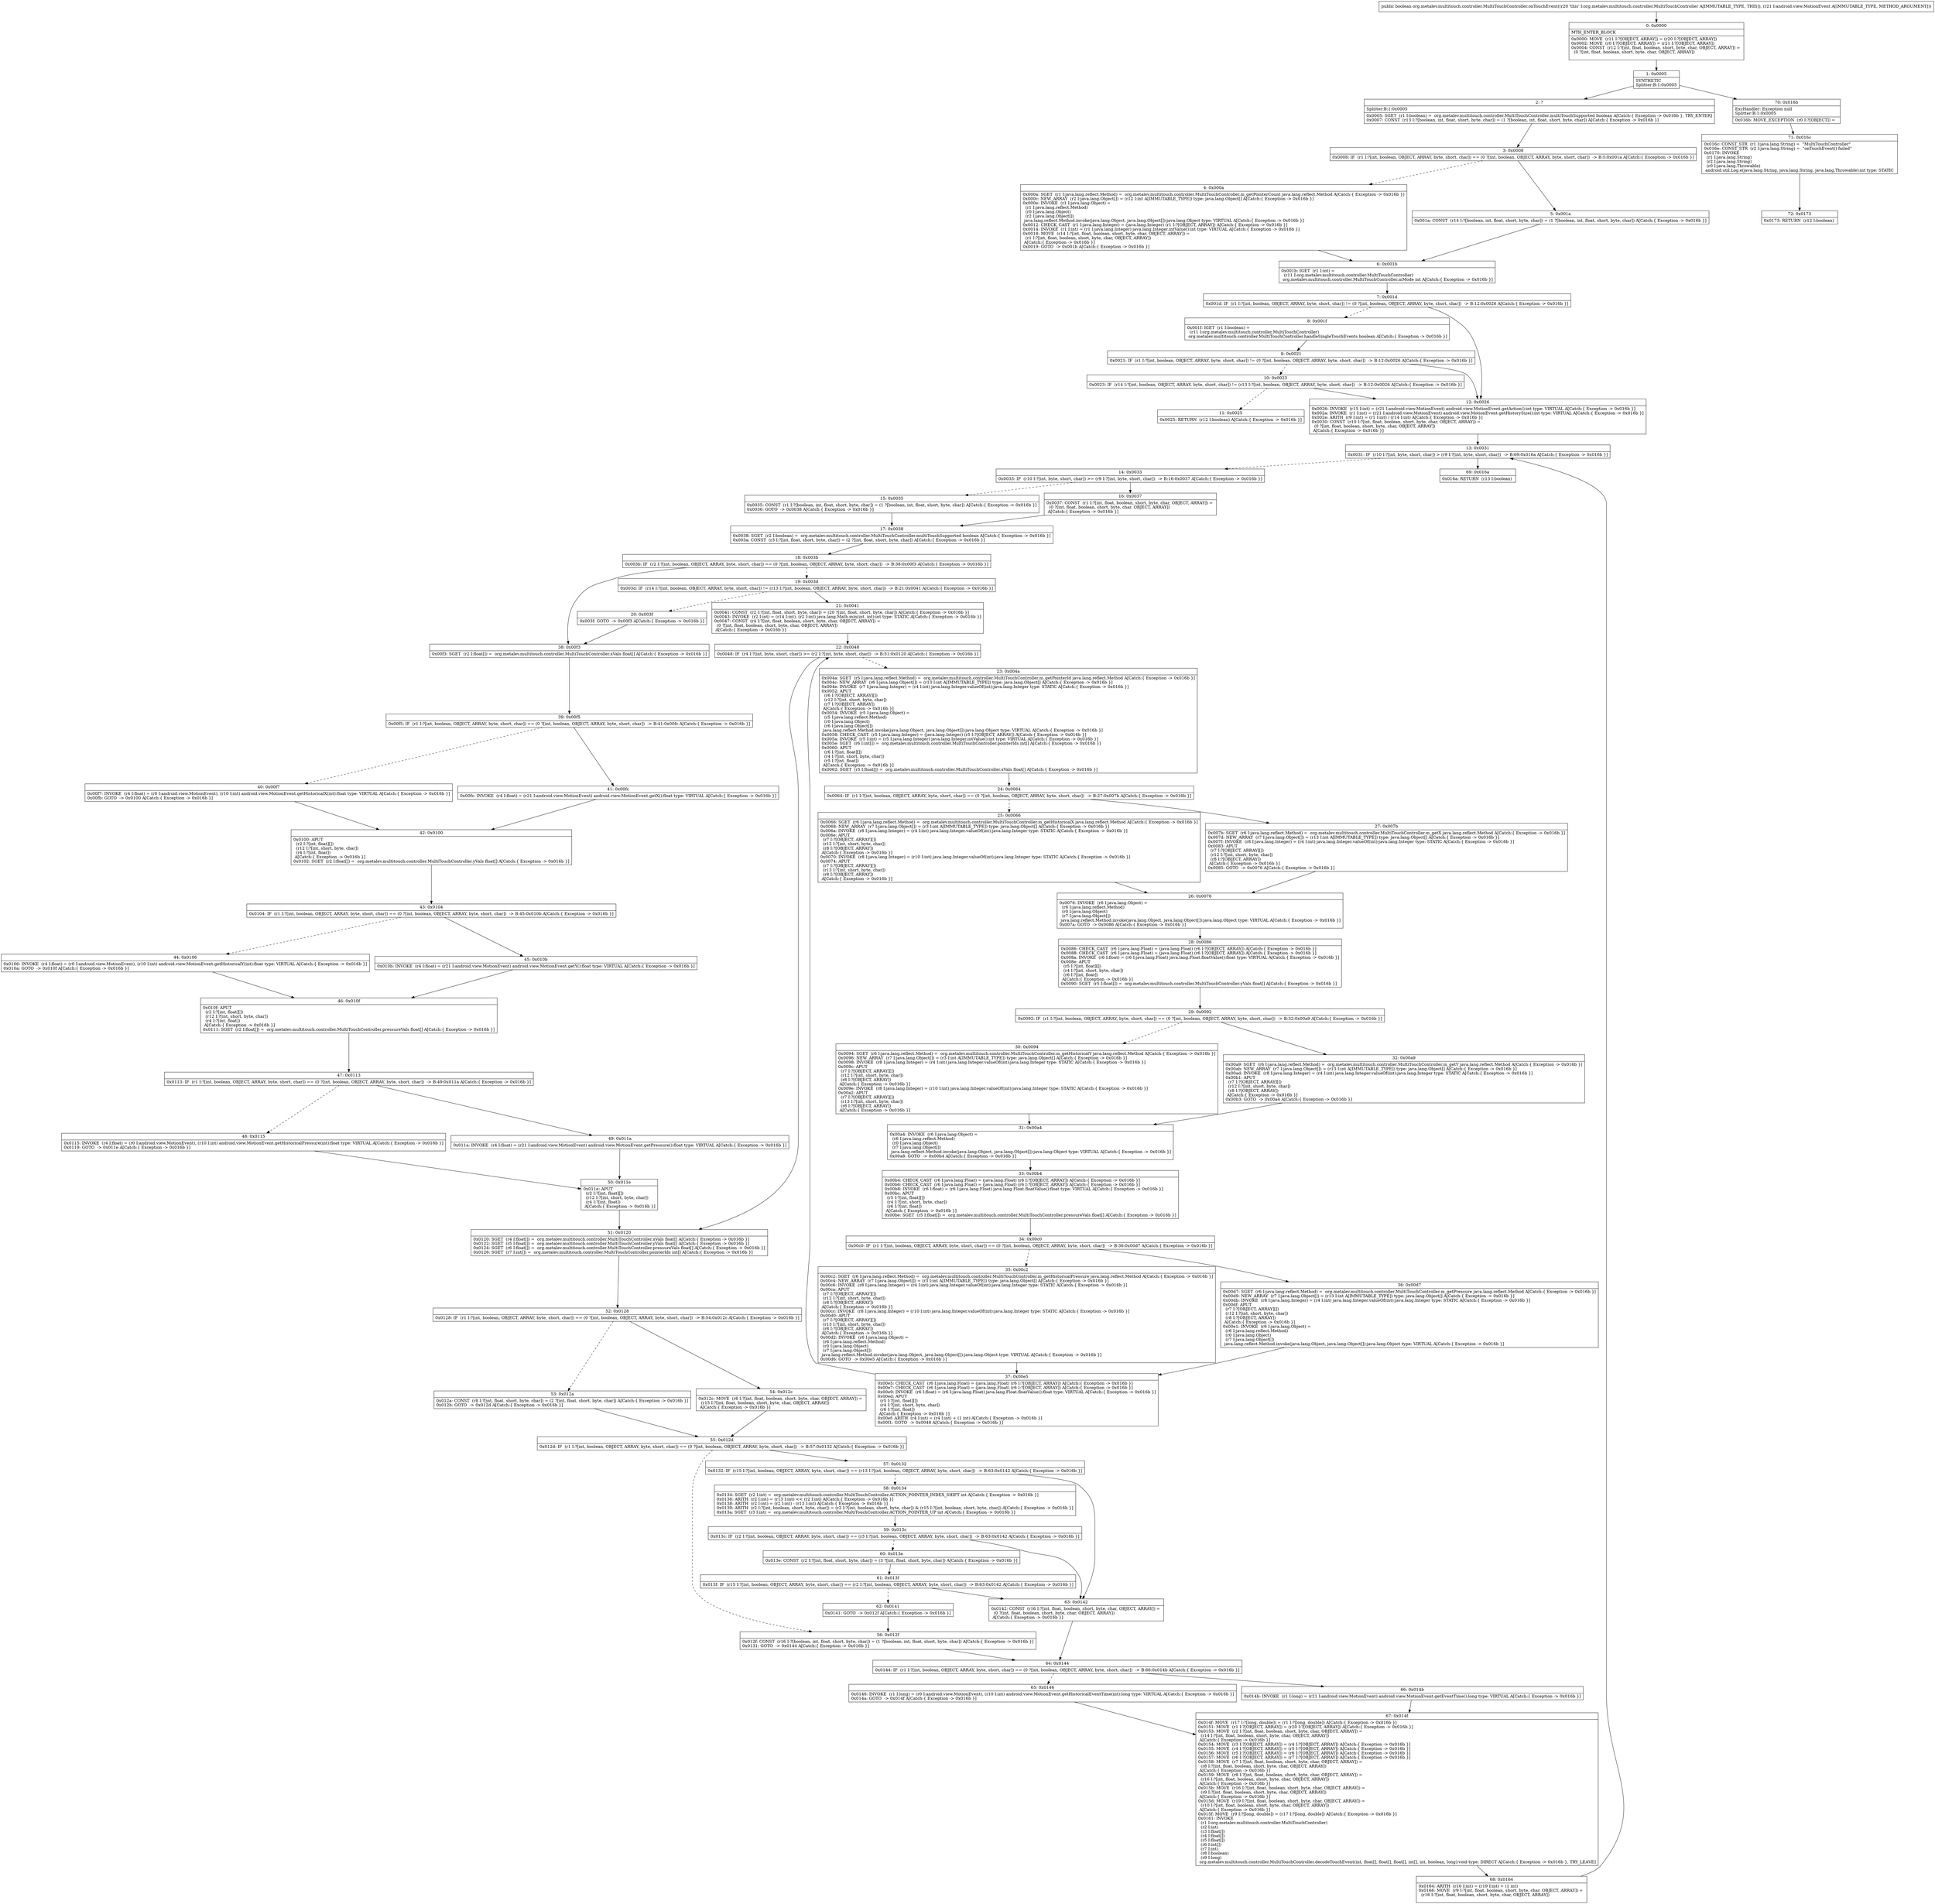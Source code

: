 digraph "CFG fororg.metalev.multitouch.controller.MultiTouchController.onTouchEvent(Landroid\/view\/MotionEvent;)Z" {
Node_0 [shape=record,label="{0\:\ 0x0000|MTH_ENTER_BLOCK\l|0x0000: MOVE  (r11 I:?[OBJECT, ARRAY]) = (r20 I:?[OBJECT, ARRAY]) \l0x0002: MOVE  (r0 I:?[OBJECT, ARRAY]) = (r21 I:?[OBJECT, ARRAY]) \l0x0004: CONST  (r12 I:?[int, float, boolean, short, byte, char, OBJECT, ARRAY]) = \l  (0 ?[int, float, boolean, short, byte, char, OBJECT, ARRAY])\l \l}"];
Node_1 [shape=record,label="{1\:\ 0x0005|SYNTHETIC\lSplitter:B:1:0x0005\l}"];
Node_2 [shape=record,label="{2\:\ ?|Splitter:B:1:0x0005\l|0x0005: SGET  (r1 I:boolean) =  org.metalev.multitouch.controller.MultiTouchController.multiTouchSupported boolean A[Catch:\{ Exception \-\> 0x016b \}, TRY_ENTER]\l0x0007: CONST  (r13 I:?[boolean, int, float, short, byte, char]) = (1 ?[boolean, int, float, short, byte, char]) A[Catch:\{ Exception \-\> 0x016b \}]\l}"];
Node_3 [shape=record,label="{3\:\ 0x0008|0x0008: IF  (r1 I:?[int, boolean, OBJECT, ARRAY, byte, short, char]) == (0 ?[int, boolean, OBJECT, ARRAY, byte, short, char])  \-\> B:5:0x001a A[Catch:\{ Exception \-\> 0x016b \}]\l}"];
Node_4 [shape=record,label="{4\:\ 0x000a|0x000a: SGET  (r1 I:java.lang.reflect.Method) =  org.metalev.multitouch.controller.MultiTouchController.m_getPointerCount java.lang.reflect.Method A[Catch:\{ Exception \-\> 0x016b \}]\l0x000c: NEW_ARRAY  (r2 I:java.lang.Object[]) = (r12 I:int A[IMMUTABLE_TYPE]) type: java.lang.Object[] A[Catch:\{ Exception \-\> 0x016b \}]\l0x000e: INVOKE  (r1 I:java.lang.Object) = \l  (r1 I:java.lang.reflect.Method)\l  (r0 I:java.lang.Object)\l  (r2 I:java.lang.Object[])\l java.lang.reflect.Method.invoke(java.lang.Object, java.lang.Object[]):java.lang.Object type: VIRTUAL A[Catch:\{ Exception \-\> 0x016b \}]\l0x0012: CHECK_CAST  (r1 I:java.lang.Integer) = (java.lang.Integer) (r1 I:?[OBJECT, ARRAY]) A[Catch:\{ Exception \-\> 0x016b \}]\l0x0014: INVOKE  (r1 I:int) = (r1 I:java.lang.Integer) java.lang.Integer.intValue():int type: VIRTUAL A[Catch:\{ Exception \-\> 0x016b \}]\l0x0018: MOVE  (r14 I:?[int, float, boolean, short, byte, char, OBJECT, ARRAY]) = \l  (r1 I:?[int, float, boolean, short, byte, char, OBJECT, ARRAY])\l A[Catch:\{ Exception \-\> 0x016b \}]\l0x0019: GOTO  \-\> 0x001b A[Catch:\{ Exception \-\> 0x016b \}]\l}"];
Node_5 [shape=record,label="{5\:\ 0x001a|0x001a: CONST  (r14 I:?[boolean, int, float, short, byte, char]) = (1 ?[boolean, int, float, short, byte, char]) A[Catch:\{ Exception \-\> 0x016b \}]\l}"];
Node_6 [shape=record,label="{6\:\ 0x001b|0x001b: IGET  (r1 I:int) = \l  (r11 I:org.metalev.multitouch.controller.MultiTouchController)\l org.metalev.multitouch.controller.MultiTouchController.mMode int A[Catch:\{ Exception \-\> 0x016b \}]\l}"];
Node_7 [shape=record,label="{7\:\ 0x001d|0x001d: IF  (r1 I:?[int, boolean, OBJECT, ARRAY, byte, short, char]) != (0 ?[int, boolean, OBJECT, ARRAY, byte, short, char])  \-\> B:12:0x0026 A[Catch:\{ Exception \-\> 0x016b \}]\l}"];
Node_8 [shape=record,label="{8\:\ 0x001f|0x001f: IGET  (r1 I:boolean) = \l  (r11 I:org.metalev.multitouch.controller.MultiTouchController)\l org.metalev.multitouch.controller.MultiTouchController.handleSingleTouchEvents boolean A[Catch:\{ Exception \-\> 0x016b \}]\l}"];
Node_9 [shape=record,label="{9\:\ 0x0021|0x0021: IF  (r1 I:?[int, boolean, OBJECT, ARRAY, byte, short, char]) != (0 ?[int, boolean, OBJECT, ARRAY, byte, short, char])  \-\> B:12:0x0026 A[Catch:\{ Exception \-\> 0x016b \}]\l}"];
Node_10 [shape=record,label="{10\:\ 0x0023|0x0023: IF  (r14 I:?[int, boolean, OBJECT, ARRAY, byte, short, char]) != (r13 I:?[int, boolean, OBJECT, ARRAY, byte, short, char])  \-\> B:12:0x0026 A[Catch:\{ Exception \-\> 0x016b \}]\l}"];
Node_11 [shape=record,label="{11\:\ 0x0025|0x0025: RETURN  (r12 I:boolean) A[Catch:\{ Exception \-\> 0x016b \}]\l}"];
Node_12 [shape=record,label="{12\:\ 0x0026|0x0026: INVOKE  (r15 I:int) = (r21 I:android.view.MotionEvent) android.view.MotionEvent.getAction():int type: VIRTUAL A[Catch:\{ Exception \-\> 0x016b \}]\l0x002a: INVOKE  (r1 I:int) = (r21 I:android.view.MotionEvent) android.view.MotionEvent.getHistorySize():int type: VIRTUAL A[Catch:\{ Exception \-\> 0x016b \}]\l0x002e: ARITH  (r9 I:int) = (r1 I:int) \/ (r14 I:int) A[Catch:\{ Exception \-\> 0x016b \}]\l0x0030: CONST  (r10 I:?[int, float, boolean, short, byte, char, OBJECT, ARRAY]) = \l  (0 ?[int, float, boolean, short, byte, char, OBJECT, ARRAY])\l A[Catch:\{ Exception \-\> 0x016b \}]\l}"];
Node_13 [shape=record,label="{13\:\ 0x0031|0x0031: IF  (r10 I:?[int, byte, short, char]) \> (r9 I:?[int, byte, short, char])  \-\> B:69:0x016a A[Catch:\{ Exception \-\> 0x016b \}]\l}"];
Node_14 [shape=record,label="{14\:\ 0x0033|0x0033: IF  (r10 I:?[int, byte, short, char]) \>= (r9 I:?[int, byte, short, char])  \-\> B:16:0x0037 A[Catch:\{ Exception \-\> 0x016b \}]\l}"];
Node_15 [shape=record,label="{15\:\ 0x0035|0x0035: CONST  (r1 I:?[boolean, int, float, short, byte, char]) = (1 ?[boolean, int, float, short, byte, char]) A[Catch:\{ Exception \-\> 0x016b \}]\l0x0036: GOTO  \-\> 0x0038 A[Catch:\{ Exception \-\> 0x016b \}]\l}"];
Node_16 [shape=record,label="{16\:\ 0x0037|0x0037: CONST  (r1 I:?[int, float, boolean, short, byte, char, OBJECT, ARRAY]) = \l  (0 ?[int, float, boolean, short, byte, char, OBJECT, ARRAY])\l A[Catch:\{ Exception \-\> 0x016b \}]\l}"];
Node_17 [shape=record,label="{17\:\ 0x0038|0x0038: SGET  (r2 I:boolean) =  org.metalev.multitouch.controller.MultiTouchController.multiTouchSupported boolean A[Catch:\{ Exception \-\> 0x016b \}]\l0x003a: CONST  (r3 I:?[int, float, short, byte, char]) = (2 ?[int, float, short, byte, char]) A[Catch:\{ Exception \-\> 0x016b \}]\l}"];
Node_18 [shape=record,label="{18\:\ 0x003b|0x003b: IF  (r2 I:?[int, boolean, OBJECT, ARRAY, byte, short, char]) == (0 ?[int, boolean, OBJECT, ARRAY, byte, short, char])  \-\> B:38:0x00f3 A[Catch:\{ Exception \-\> 0x016b \}]\l}"];
Node_19 [shape=record,label="{19\:\ 0x003d|0x003d: IF  (r14 I:?[int, boolean, OBJECT, ARRAY, byte, short, char]) != (r13 I:?[int, boolean, OBJECT, ARRAY, byte, short, char])  \-\> B:21:0x0041 A[Catch:\{ Exception \-\> 0x016b \}]\l}"];
Node_20 [shape=record,label="{20\:\ 0x003f|0x003f: GOTO  \-\> 0x00f3 A[Catch:\{ Exception \-\> 0x016b \}]\l}"];
Node_21 [shape=record,label="{21\:\ 0x0041|0x0041: CONST  (r2 I:?[int, float, short, byte, char]) = (20 ?[int, float, short, byte, char]) A[Catch:\{ Exception \-\> 0x016b \}]\l0x0043: INVOKE  (r2 I:int) = (r14 I:int), (r2 I:int) java.lang.Math.min(int, int):int type: STATIC A[Catch:\{ Exception \-\> 0x016b \}]\l0x0047: CONST  (r4 I:?[int, float, boolean, short, byte, char, OBJECT, ARRAY]) = \l  (0 ?[int, float, boolean, short, byte, char, OBJECT, ARRAY])\l A[Catch:\{ Exception \-\> 0x016b \}]\l}"];
Node_22 [shape=record,label="{22\:\ 0x0048|0x0048: IF  (r4 I:?[int, byte, short, char]) \>= (r2 I:?[int, byte, short, char])  \-\> B:51:0x0120 A[Catch:\{ Exception \-\> 0x016b \}]\l}"];
Node_23 [shape=record,label="{23\:\ 0x004a|0x004a: SGET  (r5 I:java.lang.reflect.Method) =  org.metalev.multitouch.controller.MultiTouchController.m_getPointerId java.lang.reflect.Method A[Catch:\{ Exception \-\> 0x016b \}]\l0x004c: NEW_ARRAY  (r6 I:java.lang.Object[]) = (r13 I:int A[IMMUTABLE_TYPE]) type: java.lang.Object[] A[Catch:\{ Exception \-\> 0x016b \}]\l0x004e: INVOKE  (r7 I:java.lang.Integer) = (r4 I:int) java.lang.Integer.valueOf(int):java.lang.Integer type: STATIC A[Catch:\{ Exception \-\> 0x016b \}]\l0x0052: APUT  \l  (r6 I:?[OBJECT, ARRAY][])\l  (r12 I:?[int, short, byte, char])\l  (r7 I:?[OBJECT, ARRAY])\l A[Catch:\{ Exception \-\> 0x016b \}]\l0x0054: INVOKE  (r5 I:java.lang.Object) = \l  (r5 I:java.lang.reflect.Method)\l  (r0 I:java.lang.Object)\l  (r6 I:java.lang.Object[])\l java.lang.reflect.Method.invoke(java.lang.Object, java.lang.Object[]):java.lang.Object type: VIRTUAL A[Catch:\{ Exception \-\> 0x016b \}]\l0x0058: CHECK_CAST  (r5 I:java.lang.Integer) = (java.lang.Integer) (r5 I:?[OBJECT, ARRAY]) A[Catch:\{ Exception \-\> 0x016b \}]\l0x005a: INVOKE  (r5 I:int) = (r5 I:java.lang.Integer) java.lang.Integer.intValue():int type: VIRTUAL A[Catch:\{ Exception \-\> 0x016b \}]\l0x005e: SGET  (r6 I:int[]) =  org.metalev.multitouch.controller.MultiTouchController.pointerIds int[] A[Catch:\{ Exception \-\> 0x016b \}]\l0x0060: APUT  \l  (r6 I:?[int, float][])\l  (r4 I:?[int, short, byte, char])\l  (r5 I:?[int, float])\l A[Catch:\{ Exception \-\> 0x016b \}]\l0x0062: SGET  (r5 I:float[]) =  org.metalev.multitouch.controller.MultiTouchController.xVals float[] A[Catch:\{ Exception \-\> 0x016b \}]\l}"];
Node_24 [shape=record,label="{24\:\ 0x0064|0x0064: IF  (r1 I:?[int, boolean, OBJECT, ARRAY, byte, short, char]) == (0 ?[int, boolean, OBJECT, ARRAY, byte, short, char])  \-\> B:27:0x007b A[Catch:\{ Exception \-\> 0x016b \}]\l}"];
Node_25 [shape=record,label="{25\:\ 0x0066|0x0066: SGET  (r6 I:java.lang.reflect.Method) =  org.metalev.multitouch.controller.MultiTouchController.m_getHistoricalX java.lang.reflect.Method A[Catch:\{ Exception \-\> 0x016b \}]\l0x0068: NEW_ARRAY  (r7 I:java.lang.Object[]) = (r3 I:int A[IMMUTABLE_TYPE]) type: java.lang.Object[] A[Catch:\{ Exception \-\> 0x016b \}]\l0x006a: INVOKE  (r8 I:java.lang.Integer) = (r4 I:int) java.lang.Integer.valueOf(int):java.lang.Integer type: STATIC A[Catch:\{ Exception \-\> 0x016b \}]\l0x006e: APUT  \l  (r7 I:?[OBJECT, ARRAY][])\l  (r12 I:?[int, short, byte, char])\l  (r8 I:?[OBJECT, ARRAY])\l A[Catch:\{ Exception \-\> 0x016b \}]\l0x0070: INVOKE  (r8 I:java.lang.Integer) = (r10 I:int) java.lang.Integer.valueOf(int):java.lang.Integer type: STATIC A[Catch:\{ Exception \-\> 0x016b \}]\l0x0074: APUT  \l  (r7 I:?[OBJECT, ARRAY][])\l  (r13 I:?[int, short, byte, char])\l  (r8 I:?[OBJECT, ARRAY])\l A[Catch:\{ Exception \-\> 0x016b \}]\l}"];
Node_26 [shape=record,label="{26\:\ 0x0076|0x0076: INVOKE  (r6 I:java.lang.Object) = \l  (r6 I:java.lang.reflect.Method)\l  (r0 I:java.lang.Object)\l  (r7 I:java.lang.Object[])\l java.lang.reflect.Method.invoke(java.lang.Object, java.lang.Object[]):java.lang.Object type: VIRTUAL A[Catch:\{ Exception \-\> 0x016b \}]\l0x007a: GOTO  \-\> 0x0086 A[Catch:\{ Exception \-\> 0x016b \}]\l}"];
Node_27 [shape=record,label="{27\:\ 0x007b|0x007b: SGET  (r6 I:java.lang.reflect.Method) =  org.metalev.multitouch.controller.MultiTouchController.m_getX java.lang.reflect.Method A[Catch:\{ Exception \-\> 0x016b \}]\l0x007d: NEW_ARRAY  (r7 I:java.lang.Object[]) = (r13 I:int A[IMMUTABLE_TYPE]) type: java.lang.Object[] A[Catch:\{ Exception \-\> 0x016b \}]\l0x007f: INVOKE  (r8 I:java.lang.Integer) = (r4 I:int) java.lang.Integer.valueOf(int):java.lang.Integer type: STATIC A[Catch:\{ Exception \-\> 0x016b \}]\l0x0083: APUT  \l  (r7 I:?[OBJECT, ARRAY][])\l  (r12 I:?[int, short, byte, char])\l  (r8 I:?[OBJECT, ARRAY])\l A[Catch:\{ Exception \-\> 0x016b \}]\l0x0085: GOTO  \-\> 0x0076 A[Catch:\{ Exception \-\> 0x016b \}]\l}"];
Node_28 [shape=record,label="{28\:\ 0x0086|0x0086: CHECK_CAST  (r6 I:java.lang.Float) = (java.lang.Float) (r6 I:?[OBJECT, ARRAY]) A[Catch:\{ Exception \-\> 0x016b \}]\l0x0088: CHECK_CAST  (r6 I:java.lang.Float) = (java.lang.Float) (r6 I:?[OBJECT, ARRAY]) A[Catch:\{ Exception \-\> 0x016b \}]\l0x008a: INVOKE  (r6 I:float) = (r6 I:java.lang.Float) java.lang.Float.floatValue():float type: VIRTUAL A[Catch:\{ Exception \-\> 0x016b \}]\l0x008e: APUT  \l  (r5 I:?[int, float][])\l  (r4 I:?[int, short, byte, char])\l  (r6 I:?[int, float])\l A[Catch:\{ Exception \-\> 0x016b \}]\l0x0090: SGET  (r5 I:float[]) =  org.metalev.multitouch.controller.MultiTouchController.yVals float[] A[Catch:\{ Exception \-\> 0x016b \}]\l}"];
Node_29 [shape=record,label="{29\:\ 0x0092|0x0092: IF  (r1 I:?[int, boolean, OBJECT, ARRAY, byte, short, char]) == (0 ?[int, boolean, OBJECT, ARRAY, byte, short, char])  \-\> B:32:0x00a9 A[Catch:\{ Exception \-\> 0x016b \}]\l}"];
Node_30 [shape=record,label="{30\:\ 0x0094|0x0094: SGET  (r6 I:java.lang.reflect.Method) =  org.metalev.multitouch.controller.MultiTouchController.m_getHistoricalY java.lang.reflect.Method A[Catch:\{ Exception \-\> 0x016b \}]\l0x0096: NEW_ARRAY  (r7 I:java.lang.Object[]) = (r3 I:int A[IMMUTABLE_TYPE]) type: java.lang.Object[] A[Catch:\{ Exception \-\> 0x016b \}]\l0x0098: INVOKE  (r8 I:java.lang.Integer) = (r4 I:int) java.lang.Integer.valueOf(int):java.lang.Integer type: STATIC A[Catch:\{ Exception \-\> 0x016b \}]\l0x009c: APUT  \l  (r7 I:?[OBJECT, ARRAY][])\l  (r12 I:?[int, short, byte, char])\l  (r8 I:?[OBJECT, ARRAY])\l A[Catch:\{ Exception \-\> 0x016b \}]\l0x009e: INVOKE  (r8 I:java.lang.Integer) = (r10 I:int) java.lang.Integer.valueOf(int):java.lang.Integer type: STATIC A[Catch:\{ Exception \-\> 0x016b \}]\l0x00a2: APUT  \l  (r7 I:?[OBJECT, ARRAY][])\l  (r13 I:?[int, short, byte, char])\l  (r8 I:?[OBJECT, ARRAY])\l A[Catch:\{ Exception \-\> 0x016b \}]\l}"];
Node_31 [shape=record,label="{31\:\ 0x00a4|0x00a4: INVOKE  (r6 I:java.lang.Object) = \l  (r6 I:java.lang.reflect.Method)\l  (r0 I:java.lang.Object)\l  (r7 I:java.lang.Object[])\l java.lang.reflect.Method.invoke(java.lang.Object, java.lang.Object[]):java.lang.Object type: VIRTUAL A[Catch:\{ Exception \-\> 0x016b \}]\l0x00a8: GOTO  \-\> 0x00b4 A[Catch:\{ Exception \-\> 0x016b \}]\l}"];
Node_32 [shape=record,label="{32\:\ 0x00a9|0x00a9: SGET  (r6 I:java.lang.reflect.Method) =  org.metalev.multitouch.controller.MultiTouchController.m_getY java.lang.reflect.Method A[Catch:\{ Exception \-\> 0x016b \}]\l0x00ab: NEW_ARRAY  (r7 I:java.lang.Object[]) = (r13 I:int A[IMMUTABLE_TYPE]) type: java.lang.Object[] A[Catch:\{ Exception \-\> 0x016b \}]\l0x00ad: INVOKE  (r8 I:java.lang.Integer) = (r4 I:int) java.lang.Integer.valueOf(int):java.lang.Integer type: STATIC A[Catch:\{ Exception \-\> 0x016b \}]\l0x00b1: APUT  \l  (r7 I:?[OBJECT, ARRAY][])\l  (r12 I:?[int, short, byte, char])\l  (r8 I:?[OBJECT, ARRAY])\l A[Catch:\{ Exception \-\> 0x016b \}]\l0x00b3: GOTO  \-\> 0x00a4 A[Catch:\{ Exception \-\> 0x016b \}]\l}"];
Node_33 [shape=record,label="{33\:\ 0x00b4|0x00b4: CHECK_CAST  (r6 I:java.lang.Float) = (java.lang.Float) (r6 I:?[OBJECT, ARRAY]) A[Catch:\{ Exception \-\> 0x016b \}]\l0x00b6: CHECK_CAST  (r6 I:java.lang.Float) = (java.lang.Float) (r6 I:?[OBJECT, ARRAY]) A[Catch:\{ Exception \-\> 0x016b \}]\l0x00b8: INVOKE  (r6 I:float) = (r6 I:java.lang.Float) java.lang.Float.floatValue():float type: VIRTUAL A[Catch:\{ Exception \-\> 0x016b \}]\l0x00bc: APUT  \l  (r5 I:?[int, float][])\l  (r4 I:?[int, short, byte, char])\l  (r6 I:?[int, float])\l A[Catch:\{ Exception \-\> 0x016b \}]\l0x00be: SGET  (r5 I:float[]) =  org.metalev.multitouch.controller.MultiTouchController.pressureVals float[] A[Catch:\{ Exception \-\> 0x016b \}]\l}"];
Node_34 [shape=record,label="{34\:\ 0x00c0|0x00c0: IF  (r1 I:?[int, boolean, OBJECT, ARRAY, byte, short, char]) == (0 ?[int, boolean, OBJECT, ARRAY, byte, short, char])  \-\> B:36:0x00d7 A[Catch:\{ Exception \-\> 0x016b \}]\l}"];
Node_35 [shape=record,label="{35\:\ 0x00c2|0x00c2: SGET  (r6 I:java.lang.reflect.Method) =  org.metalev.multitouch.controller.MultiTouchController.m_getHistoricalPressure java.lang.reflect.Method A[Catch:\{ Exception \-\> 0x016b \}]\l0x00c4: NEW_ARRAY  (r7 I:java.lang.Object[]) = (r3 I:int A[IMMUTABLE_TYPE]) type: java.lang.Object[] A[Catch:\{ Exception \-\> 0x016b \}]\l0x00c6: INVOKE  (r8 I:java.lang.Integer) = (r4 I:int) java.lang.Integer.valueOf(int):java.lang.Integer type: STATIC A[Catch:\{ Exception \-\> 0x016b \}]\l0x00ca: APUT  \l  (r7 I:?[OBJECT, ARRAY][])\l  (r12 I:?[int, short, byte, char])\l  (r8 I:?[OBJECT, ARRAY])\l A[Catch:\{ Exception \-\> 0x016b \}]\l0x00cc: INVOKE  (r8 I:java.lang.Integer) = (r10 I:int) java.lang.Integer.valueOf(int):java.lang.Integer type: STATIC A[Catch:\{ Exception \-\> 0x016b \}]\l0x00d0: APUT  \l  (r7 I:?[OBJECT, ARRAY][])\l  (r13 I:?[int, short, byte, char])\l  (r8 I:?[OBJECT, ARRAY])\l A[Catch:\{ Exception \-\> 0x016b \}]\l0x00d2: INVOKE  (r6 I:java.lang.Object) = \l  (r6 I:java.lang.reflect.Method)\l  (r0 I:java.lang.Object)\l  (r7 I:java.lang.Object[])\l java.lang.reflect.Method.invoke(java.lang.Object, java.lang.Object[]):java.lang.Object type: VIRTUAL A[Catch:\{ Exception \-\> 0x016b \}]\l0x00d6: GOTO  \-\> 0x00e5 A[Catch:\{ Exception \-\> 0x016b \}]\l}"];
Node_36 [shape=record,label="{36\:\ 0x00d7|0x00d7: SGET  (r6 I:java.lang.reflect.Method) =  org.metalev.multitouch.controller.MultiTouchController.m_getPressure java.lang.reflect.Method A[Catch:\{ Exception \-\> 0x016b \}]\l0x00d9: NEW_ARRAY  (r7 I:java.lang.Object[]) = (r13 I:int A[IMMUTABLE_TYPE]) type: java.lang.Object[] A[Catch:\{ Exception \-\> 0x016b \}]\l0x00db: INVOKE  (r8 I:java.lang.Integer) = (r4 I:int) java.lang.Integer.valueOf(int):java.lang.Integer type: STATIC A[Catch:\{ Exception \-\> 0x016b \}]\l0x00df: APUT  \l  (r7 I:?[OBJECT, ARRAY][])\l  (r12 I:?[int, short, byte, char])\l  (r8 I:?[OBJECT, ARRAY])\l A[Catch:\{ Exception \-\> 0x016b \}]\l0x00e1: INVOKE  (r6 I:java.lang.Object) = \l  (r6 I:java.lang.reflect.Method)\l  (r0 I:java.lang.Object)\l  (r7 I:java.lang.Object[])\l java.lang.reflect.Method.invoke(java.lang.Object, java.lang.Object[]):java.lang.Object type: VIRTUAL A[Catch:\{ Exception \-\> 0x016b \}]\l}"];
Node_37 [shape=record,label="{37\:\ 0x00e5|0x00e5: CHECK_CAST  (r6 I:java.lang.Float) = (java.lang.Float) (r6 I:?[OBJECT, ARRAY]) A[Catch:\{ Exception \-\> 0x016b \}]\l0x00e7: CHECK_CAST  (r6 I:java.lang.Float) = (java.lang.Float) (r6 I:?[OBJECT, ARRAY]) A[Catch:\{ Exception \-\> 0x016b \}]\l0x00e9: INVOKE  (r6 I:float) = (r6 I:java.lang.Float) java.lang.Float.floatValue():float type: VIRTUAL A[Catch:\{ Exception \-\> 0x016b \}]\l0x00ed: APUT  \l  (r5 I:?[int, float][])\l  (r4 I:?[int, short, byte, char])\l  (r6 I:?[int, float])\l A[Catch:\{ Exception \-\> 0x016b \}]\l0x00ef: ARITH  (r4 I:int) = (r4 I:int) + (1 int) A[Catch:\{ Exception \-\> 0x016b \}]\l0x00f1: GOTO  \-\> 0x0048 A[Catch:\{ Exception \-\> 0x016b \}]\l}"];
Node_38 [shape=record,label="{38\:\ 0x00f3|0x00f3: SGET  (r2 I:float[]) =  org.metalev.multitouch.controller.MultiTouchController.xVals float[] A[Catch:\{ Exception \-\> 0x016b \}]\l}"];
Node_39 [shape=record,label="{39\:\ 0x00f5|0x00f5: IF  (r1 I:?[int, boolean, OBJECT, ARRAY, byte, short, char]) == (0 ?[int, boolean, OBJECT, ARRAY, byte, short, char])  \-\> B:41:0x00fc A[Catch:\{ Exception \-\> 0x016b \}]\l}"];
Node_40 [shape=record,label="{40\:\ 0x00f7|0x00f7: INVOKE  (r4 I:float) = (r0 I:android.view.MotionEvent), (r10 I:int) android.view.MotionEvent.getHistoricalX(int):float type: VIRTUAL A[Catch:\{ Exception \-\> 0x016b \}]\l0x00fb: GOTO  \-\> 0x0100 A[Catch:\{ Exception \-\> 0x016b \}]\l}"];
Node_41 [shape=record,label="{41\:\ 0x00fc|0x00fc: INVOKE  (r4 I:float) = (r21 I:android.view.MotionEvent) android.view.MotionEvent.getX():float type: VIRTUAL A[Catch:\{ Exception \-\> 0x016b \}]\l}"];
Node_42 [shape=record,label="{42\:\ 0x0100|0x0100: APUT  \l  (r2 I:?[int, float][])\l  (r12 I:?[int, short, byte, char])\l  (r4 I:?[int, float])\l A[Catch:\{ Exception \-\> 0x016b \}]\l0x0102: SGET  (r2 I:float[]) =  org.metalev.multitouch.controller.MultiTouchController.yVals float[] A[Catch:\{ Exception \-\> 0x016b \}]\l}"];
Node_43 [shape=record,label="{43\:\ 0x0104|0x0104: IF  (r1 I:?[int, boolean, OBJECT, ARRAY, byte, short, char]) == (0 ?[int, boolean, OBJECT, ARRAY, byte, short, char])  \-\> B:45:0x010b A[Catch:\{ Exception \-\> 0x016b \}]\l}"];
Node_44 [shape=record,label="{44\:\ 0x0106|0x0106: INVOKE  (r4 I:float) = (r0 I:android.view.MotionEvent), (r10 I:int) android.view.MotionEvent.getHistoricalY(int):float type: VIRTUAL A[Catch:\{ Exception \-\> 0x016b \}]\l0x010a: GOTO  \-\> 0x010f A[Catch:\{ Exception \-\> 0x016b \}]\l}"];
Node_45 [shape=record,label="{45\:\ 0x010b|0x010b: INVOKE  (r4 I:float) = (r21 I:android.view.MotionEvent) android.view.MotionEvent.getY():float type: VIRTUAL A[Catch:\{ Exception \-\> 0x016b \}]\l}"];
Node_46 [shape=record,label="{46\:\ 0x010f|0x010f: APUT  \l  (r2 I:?[int, float][])\l  (r12 I:?[int, short, byte, char])\l  (r4 I:?[int, float])\l A[Catch:\{ Exception \-\> 0x016b \}]\l0x0111: SGET  (r2 I:float[]) =  org.metalev.multitouch.controller.MultiTouchController.pressureVals float[] A[Catch:\{ Exception \-\> 0x016b \}]\l}"];
Node_47 [shape=record,label="{47\:\ 0x0113|0x0113: IF  (r1 I:?[int, boolean, OBJECT, ARRAY, byte, short, char]) == (0 ?[int, boolean, OBJECT, ARRAY, byte, short, char])  \-\> B:49:0x011a A[Catch:\{ Exception \-\> 0x016b \}]\l}"];
Node_48 [shape=record,label="{48\:\ 0x0115|0x0115: INVOKE  (r4 I:float) = (r0 I:android.view.MotionEvent), (r10 I:int) android.view.MotionEvent.getHistoricalPressure(int):float type: VIRTUAL A[Catch:\{ Exception \-\> 0x016b \}]\l0x0119: GOTO  \-\> 0x011e A[Catch:\{ Exception \-\> 0x016b \}]\l}"];
Node_49 [shape=record,label="{49\:\ 0x011a|0x011a: INVOKE  (r4 I:float) = (r21 I:android.view.MotionEvent) android.view.MotionEvent.getPressure():float type: VIRTUAL A[Catch:\{ Exception \-\> 0x016b \}]\l}"];
Node_50 [shape=record,label="{50\:\ 0x011e|0x011e: APUT  \l  (r2 I:?[int, float][])\l  (r12 I:?[int, short, byte, char])\l  (r4 I:?[int, float])\l A[Catch:\{ Exception \-\> 0x016b \}]\l}"];
Node_51 [shape=record,label="{51\:\ 0x0120|0x0120: SGET  (r4 I:float[]) =  org.metalev.multitouch.controller.MultiTouchController.xVals float[] A[Catch:\{ Exception \-\> 0x016b \}]\l0x0122: SGET  (r5 I:float[]) =  org.metalev.multitouch.controller.MultiTouchController.yVals float[] A[Catch:\{ Exception \-\> 0x016b \}]\l0x0124: SGET  (r6 I:float[]) =  org.metalev.multitouch.controller.MultiTouchController.pressureVals float[] A[Catch:\{ Exception \-\> 0x016b \}]\l0x0126: SGET  (r7 I:int[]) =  org.metalev.multitouch.controller.MultiTouchController.pointerIds int[] A[Catch:\{ Exception \-\> 0x016b \}]\l}"];
Node_52 [shape=record,label="{52\:\ 0x0128|0x0128: IF  (r1 I:?[int, boolean, OBJECT, ARRAY, byte, short, char]) == (0 ?[int, boolean, OBJECT, ARRAY, byte, short, char])  \-\> B:54:0x012c A[Catch:\{ Exception \-\> 0x016b \}]\l}"];
Node_53 [shape=record,label="{53\:\ 0x012a|0x012a: CONST  (r8 I:?[int, float, short, byte, char]) = (2 ?[int, float, short, byte, char]) A[Catch:\{ Exception \-\> 0x016b \}]\l0x012b: GOTO  \-\> 0x012d A[Catch:\{ Exception \-\> 0x016b \}]\l}"];
Node_54 [shape=record,label="{54\:\ 0x012c|0x012c: MOVE  (r8 I:?[int, float, boolean, short, byte, char, OBJECT, ARRAY]) = \l  (r15 I:?[int, float, boolean, short, byte, char, OBJECT, ARRAY])\l A[Catch:\{ Exception \-\> 0x016b \}]\l}"];
Node_55 [shape=record,label="{55\:\ 0x012d|0x012d: IF  (r1 I:?[int, boolean, OBJECT, ARRAY, byte, short, char]) == (0 ?[int, boolean, OBJECT, ARRAY, byte, short, char])  \-\> B:57:0x0132 A[Catch:\{ Exception \-\> 0x016b \}]\l}"];
Node_56 [shape=record,label="{56\:\ 0x012f|0x012f: CONST  (r16 I:?[boolean, int, float, short, byte, char]) = (1 ?[boolean, int, float, short, byte, char]) A[Catch:\{ Exception \-\> 0x016b \}]\l0x0131: GOTO  \-\> 0x0144 A[Catch:\{ Exception \-\> 0x016b \}]\l}"];
Node_57 [shape=record,label="{57\:\ 0x0132|0x0132: IF  (r15 I:?[int, boolean, OBJECT, ARRAY, byte, short, char]) == (r13 I:?[int, boolean, OBJECT, ARRAY, byte, short, char])  \-\> B:63:0x0142 A[Catch:\{ Exception \-\> 0x016b \}]\l}"];
Node_58 [shape=record,label="{58\:\ 0x0134|0x0134: SGET  (r2 I:int) =  org.metalev.multitouch.controller.MultiTouchController.ACTION_POINTER_INDEX_SHIFT int A[Catch:\{ Exception \-\> 0x016b \}]\l0x0136: ARITH  (r2 I:int) = (r13 I:int) \<\< (r2 I:int) A[Catch:\{ Exception \-\> 0x016b \}]\l0x0138: ARITH  (r2 I:int) = (r2 I:int) \- (r13 I:int) A[Catch:\{ Exception \-\> 0x016b \}]\l0x0139: ARITH  (r2 I:?[int, boolean, short, byte, char]) = (r2 I:?[int, boolean, short, byte, char]) & (r15 I:?[int, boolean, short, byte, char]) A[Catch:\{ Exception \-\> 0x016b \}]\l0x013a: SGET  (r3 I:int) =  org.metalev.multitouch.controller.MultiTouchController.ACTION_POINTER_UP int A[Catch:\{ Exception \-\> 0x016b \}]\l}"];
Node_59 [shape=record,label="{59\:\ 0x013c|0x013c: IF  (r2 I:?[int, boolean, OBJECT, ARRAY, byte, short, char]) == (r3 I:?[int, boolean, OBJECT, ARRAY, byte, short, char])  \-\> B:63:0x0142 A[Catch:\{ Exception \-\> 0x016b \}]\l}"];
Node_60 [shape=record,label="{60\:\ 0x013e|0x013e: CONST  (r2 I:?[int, float, short, byte, char]) = (3 ?[int, float, short, byte, char]) A[Catch:\{ Exception \-\> 0x016b \}]\l}"];
Node_61 [shape=record,label="{61\:\ 0x013f|0x013f: IF  (r15 I:?[int, boolean, OBJECT, ARRAY, byte, short, char]) == (r2 I:?[int, boolean, OBJECT, ARRAY, byte, short, char])  \-\> B:63:0x0142 A[Catch:\{ Exception \-\> 0x016b \}]\l}"];
Node_62 [shape=record,label="{62\:\ 0x0141|0x0141: GOTO  \-\> 0x012f A[Catch:\{ Exception \-\> 0x016b \}]\l}"];
Node_63 [shape=record,label="{63\:\ 0x0142|0x0142: CONST  (r16 I:?[int, float, boolean, short, byte, char, OBJECT, ARRAY]) = \l  (0 ?[int, float, boolean, short, byte, char, OBJECT, ARRAY])\l A[Catch:\{ Exception \-\> 0x016b \}]\l}"];
Node_64 [shape=record,label="{64\:\ 0x0144|0x0144: IF  (r1 I:?[int, boolean, OBJECT, ARRAY, byte, short, char]) == (0 ?[int, boolean, OBJECT, ARRAY, byte, short, char])  \-\> B:66:0x014b A[Catch:\{ Exception \-\> 0x016b \}]\l}"];
Node_65 [shape=record,label="{65\:\ 0x0146|0x0146: INVOKE  (r1 I:long) = (r0 I:android.view.MotionEvent), (r10 I:int) android.view.MotionEvent.getHistoricalEventTime(int):long type: VIRTUAL A[Catch:\{ Exception \-\> 0x016b \}]\l0x014a: GOTO  \-\> 0x014f A[Catch:\{ Exception \-\> 0x016b \}]\l}"];
Node_66 [shape=record,label="{66\:\ 0x014b|0x014b: INVOKE  (r1 I:long) = (r21 I:android.view.MotionEvent) android.view.MotionEvent.getEventTime():long type: VIRTUAL A[Catch:\{ Exception \-\> 0x016b \}]\l}"];
Node_67 [shape=record,label="{67\:\ 0x014f|0x014f: MOVE  (r17 I:?[long, double]) = (r1 I:?[long, double]) A[Catch:\{ Exception \-\> 0x016b \}]\l0x0151: MOVE  (r1 I:?[OBJECT, ARRAY]) = (r20 I:?[OBJECT, ARRAY]) A[Catch:\{ Exception \-\> 0x016b \}]\l0x0153: MOVE  (r2 I:?[int, float, boolean, short, byte, char, OBJECT, ARRAY]) = \l  (r14 I:?[int, float, boolean, short, byte, char, OBJECT, ARRAY])\l A[Catch:\{ Exception \-\> 0x016b \}]\l0x0154: MOVE  (r3 I:?[OBJECT, ARRAY]) = (r4 I:?[OBJECT, ARRAY]) A[Catch:\{ Exception \-\> 0x016b \}]\l0x0155: MOVE  (r4 I:?[OBJECT, ARRAY]) = (r5 I:?[OBJECT, ARRAY]) A[Catch:\{ Exception \-\> 0x016b \}]\l0x0156: MOVE  (r5 I:?[OBJECT, ARRAY]) = (r6 I:?[OBJECT, ARRAY]) A[Catch:\{ Exception \-\> 0x016b \}]\l0x0157: MOVE  (r6 I:?[OBJECT, ARRAY]) = (r7 I:?[OBJECT, ARRAY]) A[Catch:\{ Exception \-\> 0x016b \}]\l0x0158: MOVE  (r7 I:?[int, float, boolean, short, byte, char, OBJECT, ARRAY]) = \l  (r8 I:?[int, float, boolean, short, byte, char, OBJECT, ARRAY])\l A[Catch:\{ Exception \-\> 0x016b \}]\l0x0159: MOVE  (r8 I:?[int, float, boolean, short, byte, char, OBJECT, ARRAY]) = \l  (r16 I:?[int, float, boolean, short, byte, char, OBJECT, ARRAY])\l A[Catch:\{ Exception \-\> 0x016b \}]\l0x015b: MOVE  (r16 I:?[int, float, boolean, short, byte, char, OBJECT, ARRAY]) = \l  (r9 I:?[int, float, boolean, short, byte, char, OBJECT, ARRAY])\l A[Catch:\{ Exception \-\> 0x016b \}]\l0x015d: MOVE  (r19 I:?[int, float, boolean, short, byte, char, OBJECT, ARRAY]) = \l  (r10 I:?[int, float, boolean, short, byte, char, OBJECT, ARRAY])\l A[Catch:\{ Exception \-\> 0x016b \}]\l0x015f: MOVE  (r9 I:?[long, double]) = (r17 I:?[long, double]) A[Catch:\{ Exception \-\> 0x016b \}]\l0x0161: INVOKE  \l  (r1 I:org.metalev.multitouch.controller.MultiTouchController)\l  (r2 I:int)\l  (r3 I:float[])\l  (r4 I:float[])\l  (r5 I:float[])\l  (r6 I:int[])\l  (r7 I:int)\l  (r8 I:boolean)\l  (r9 I:long)\l org.metalev.multitouch.controller.MultiTouchController.decodeTouchEvent(int, float[], float[], float[], int[], int, boolean, long):void type: DIRECT A[Catch:\{ Exception \-\> 0x016b \}, TRY_LEAVE]\l}"];
Node_68 [shape=record,label="{68\:\ 0x0164|0x0164: ARITH  (r10 I:int) = (r19 I:int) + (1 int) \l0x0166: MOVE  (r9 I:?[int, float, boolean, short, byte, char, OBJECT, ARRAY]) = \l  (r16 I:?[int, float, boolean, short, byte, char, OBJECT, ARRAY])\l \l}"];
Node_69 [shape=record,label="{69\:\ 0x016a|0x016a: RETURN  (r13 I:boolean) \l}"];
Node_70 [shape=record,label="{70\:\ 0x016b|ExcHandler: Exception null\lSplitter:B:1:0x0005\l|0x016b: MOVE_EXCEPTION  (r0 I:?[OBJECT]) =  \l}"];
Node_71 [shape=record,label="{71\:\ 0x016c|0x016c: CONST_STR  (r1 I:java.lang.String) =  \"MultiTouchController\" \l0x016e: CONST_STR  (r2 I:java.lang.String) =  \"onTouchEvent() failed\" \l0x0170: INVOKE  \l  (r1 I:java.lang.String)\l  (r2 I:java.lang.String)\l  (r0 I:java.lang.Throwable)\l android.util.Log.e(java.lang.String, java.lang.String, java.lang.Throwable):int type: STATIC \l}"];
Node_72 [shape=record,label="{72\:\ 0x0173|0x0173: RETURN  (r12 I:boolean) \l}"];
MethodNode[shape=record,label="{public boolean org.metalev.multitouch.controller.MultiTouchController.onTouchEvent((r20 'this' I:org.metalev.multitouch.controller.MultiTouchController A[IMMUTABLE_TYPE, THIS]), (r21 I:android.view.MotionEvent A[IMMUTABLE_TYPE, METHOD_ARGUMENT])) }"];
MethodNode -> Node_0;
Node_0 -> Node_1;
Node_1 -> Node_2;
Node_1 -> Node_70;
Node_2 -> Node_3;
Node_3 -> Node_4[style=dashed];
Node_3 -> Node_5;
Node_4 -> Node_6;
Node_5 -> Node_6;
Node_6 -> Node_7;
Node_7 -> Node_8[style=dashed];
Node_7 -> Node_12;
Node_8 -> Node_9;
Node_9 -> Node_10[style=dashed];
Node_9 -> Node_12;
Node_10 -> Node_11[style=dashed];
Node_10 -> Node_12;
Node_12 -> Node_13;
Node_13 -> Node_14[style=dashed];
Node_13 -> Node_69;
Node_14 -> Node_15[style=dashed];
Node_14 -> Node_16;
Node_15 -> Node_17;
Node_16 -> Node_17;
Node_17 -> Node_18;
Node_18 -> Node_19[style=dashed];
Node_18 -> Node_38;
Node_19 -> Node_20[style=dashed];
Node_19 -> Node_21;
Node_20 -> Node_38;
Node_21 -> Node_22;
Node_22 -> Node_23[style=dashed];
Node_22 -> Node_51;
Node_23 -> Node_24;
Node_24 -> Node_25[style=dashed];
Node_24 -> Node_27;
Node_25 -> Node_26;
Node_26 -> Node_28;
Node_27 -> Node_26;
Node_28 -> Node_29;
Node_29 -> Node_30[style=dashed];
Node_29 -> Node_32;
Node_30 -> Node_31;
Node_31 -> Node_33;
Node_32 -> Node_31;
Node_33 -> Node_34;
Node_34 -> Node_35[style=dashed];
Node_34 -> Node_36;
Node_35 -> Node_37;
Node_36 -> Node_37;
Node_37 -> Node_22;
Node_38 -> Node_39;
Node_39 -> Node_40[style=dashed];
Node_39 -> Node_41;
Node_40 -> Node_42;
Node_41 -> Node_42;
Node_42 -> Node_43;
Node_43 -> Node_44[style=dashed];
Node_43 -> Node_45;
Node_44 -> Node_46;
Node_45 -> Node_46;
Node_46 -> Node_47;
Node_47 -> Node_48[style=dashed];
Node_47 -> Node_49;
Node_48 -> Node_50;
Node_49 -> Node_50;
Node_50 -> Node_51;
Node_51 -> Node_52;
Node_52 -> Node_53[style=dashed];
Node_52 -> Node_54;
Node_53 -> Node_55;
Node_54 -> Node_55;
Node_55 -> Node_56[style=dashed];
Node_55 -> Node_57;
Node_56 -> Node_64;
Node_57 -> Node_58[style=dashed];
Node_57 -> Node_63;
Node_58 -> Node_59;
Node_59 -> Node_60[style=dashed];
Node_59 -> Node_63;
Node_60 -> Node_61;
Node_61 -> Node_62[style=dashed];
Node_61 -> Node_63;
Node_62 -> Node_56;
Node_63 -> Node_64;
Node_64 -> Node_65[style=dashed];
Node_64 -> Node_66;
Node_65 -> Node_67;
Node_66 -> Node_67;
Node_67 -> Node_68;
Node_68 -> Node_13;
Node_70 -> Node_71;
Node_71 -> Node_72;
}

